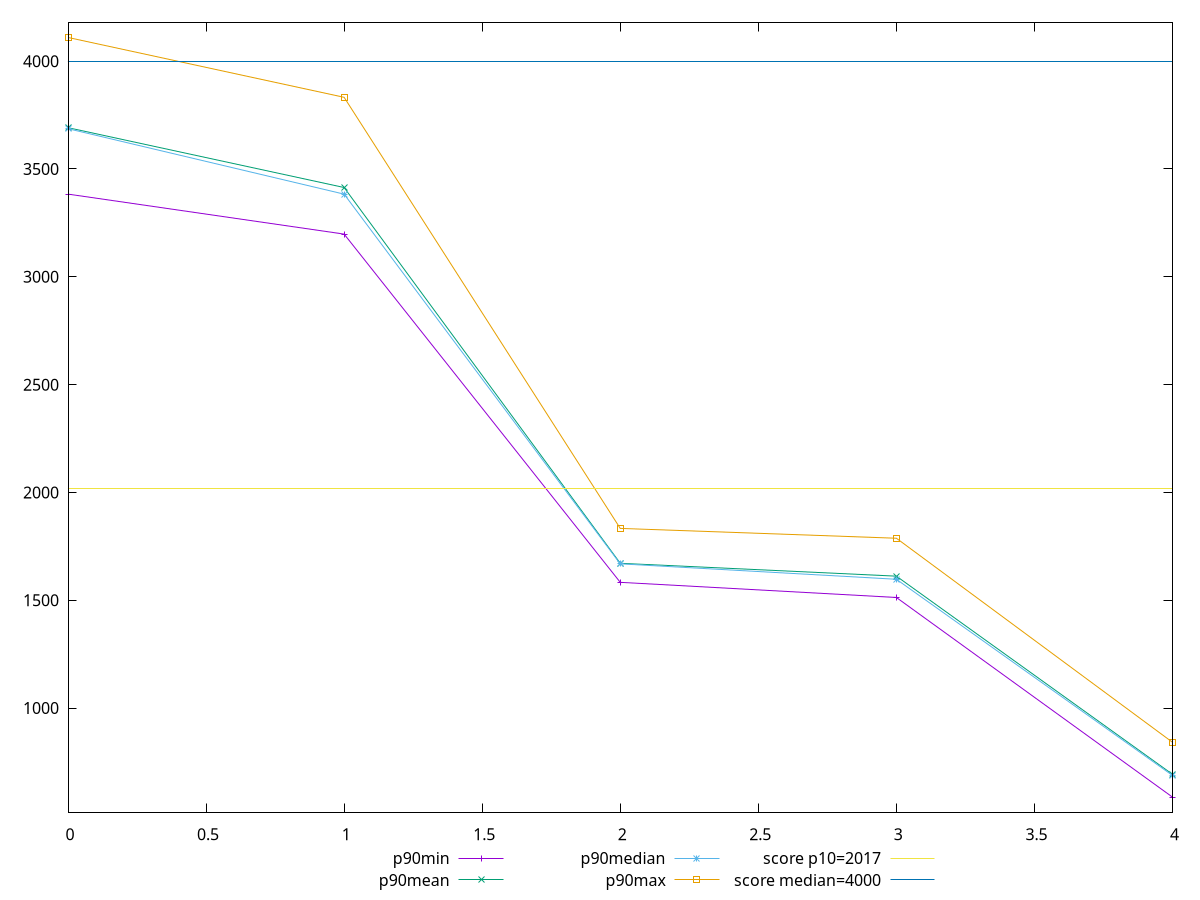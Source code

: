 reset

$p90Min <<EOF
0 3383.4239999999954
1 3197.9680000000003
2 1583.1800000000007
3 1512.8920000000005
4 587.0240000000002
EOF

$p90Mean <<EOF
0 3691.504659340657
1 3413.9752967032978
2 1671.5185934065942
3 1611.8257142857144
4 692.8596043956042
EOF

$p90Median <<EOF
0 3686.783999999996
1 3383.203999999997
2 1668.8560000000014
3 1597.3720000000005
4 687.6000000000004
EOF

$p90Max <<EOF
0 4109.795999999998
1 3832.3600000000015
2 1833.2680000000005
3 1787.6520000000012
4 841.372
EOF

set key outside below
set xrange [0:4]
set yrange [516.5685600000003:4180.251439999997]
set trange [516.5685600000003:4180.251439999997]
set terminal svg size 640, 560 enhanced background rgb 'white'
set output "report_00009_2021-02-08T22-37-41.559Z/mainthread-work-breakdown/progression/value.svg"

plot $p90Min title "p90min" with linespoints, \
     $p90Mean title "p90mean" with linespoints, \
     $p90Median title "p90median" with linespoints, \
     $p90Max title "p90max" with linespoints, \
     2017 title "score p10=2017", \
     4000 title "score median=4000"

reset
